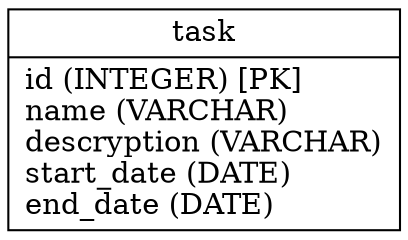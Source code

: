 digraph G {
nodetask [label="{<table>task|<cols>id (INTEGER) [PK]\lname (VARCHAR)\ldescryption (VARCHAR)\lstart_date (DATE)\lend_date (DATE)\l}", shape=record];

}
